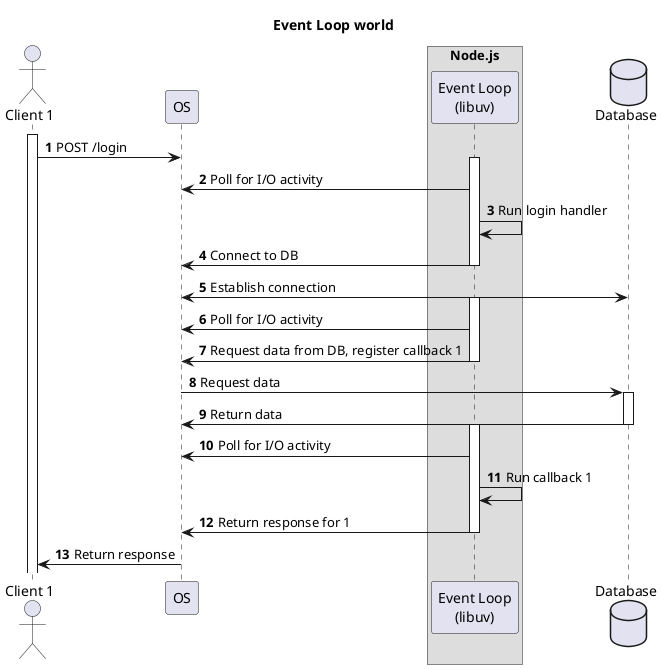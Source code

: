 @startuml

title Event Loop world
autonumber

actor "Client 1" as c1
participant OS as os
box "Node.js"
  participant "Event Loop\n(libuv)" as loop
end box
database Database as db

activate c1
c1 -> os: POST /login
activate loop
loop -> os: Poll for I/O activity
loop -> loop: Run login handler
loop -> os: Connect to DB
deactivate loop
os <-> db: Establish connection

activate loop
loop -> os: Poll for I/O activity
loop -> os: Request data from DB, register callback 1
deactivate loop

os -> db: Request data
activate db
db -> os: Return data
deactivate db

activate loop
loop -> os: Poll for I/O activity
loop -> loop: Run callback 1
loop -> os: Return response for 1
deactivate loop

os -> c1: Return response

@enduml
